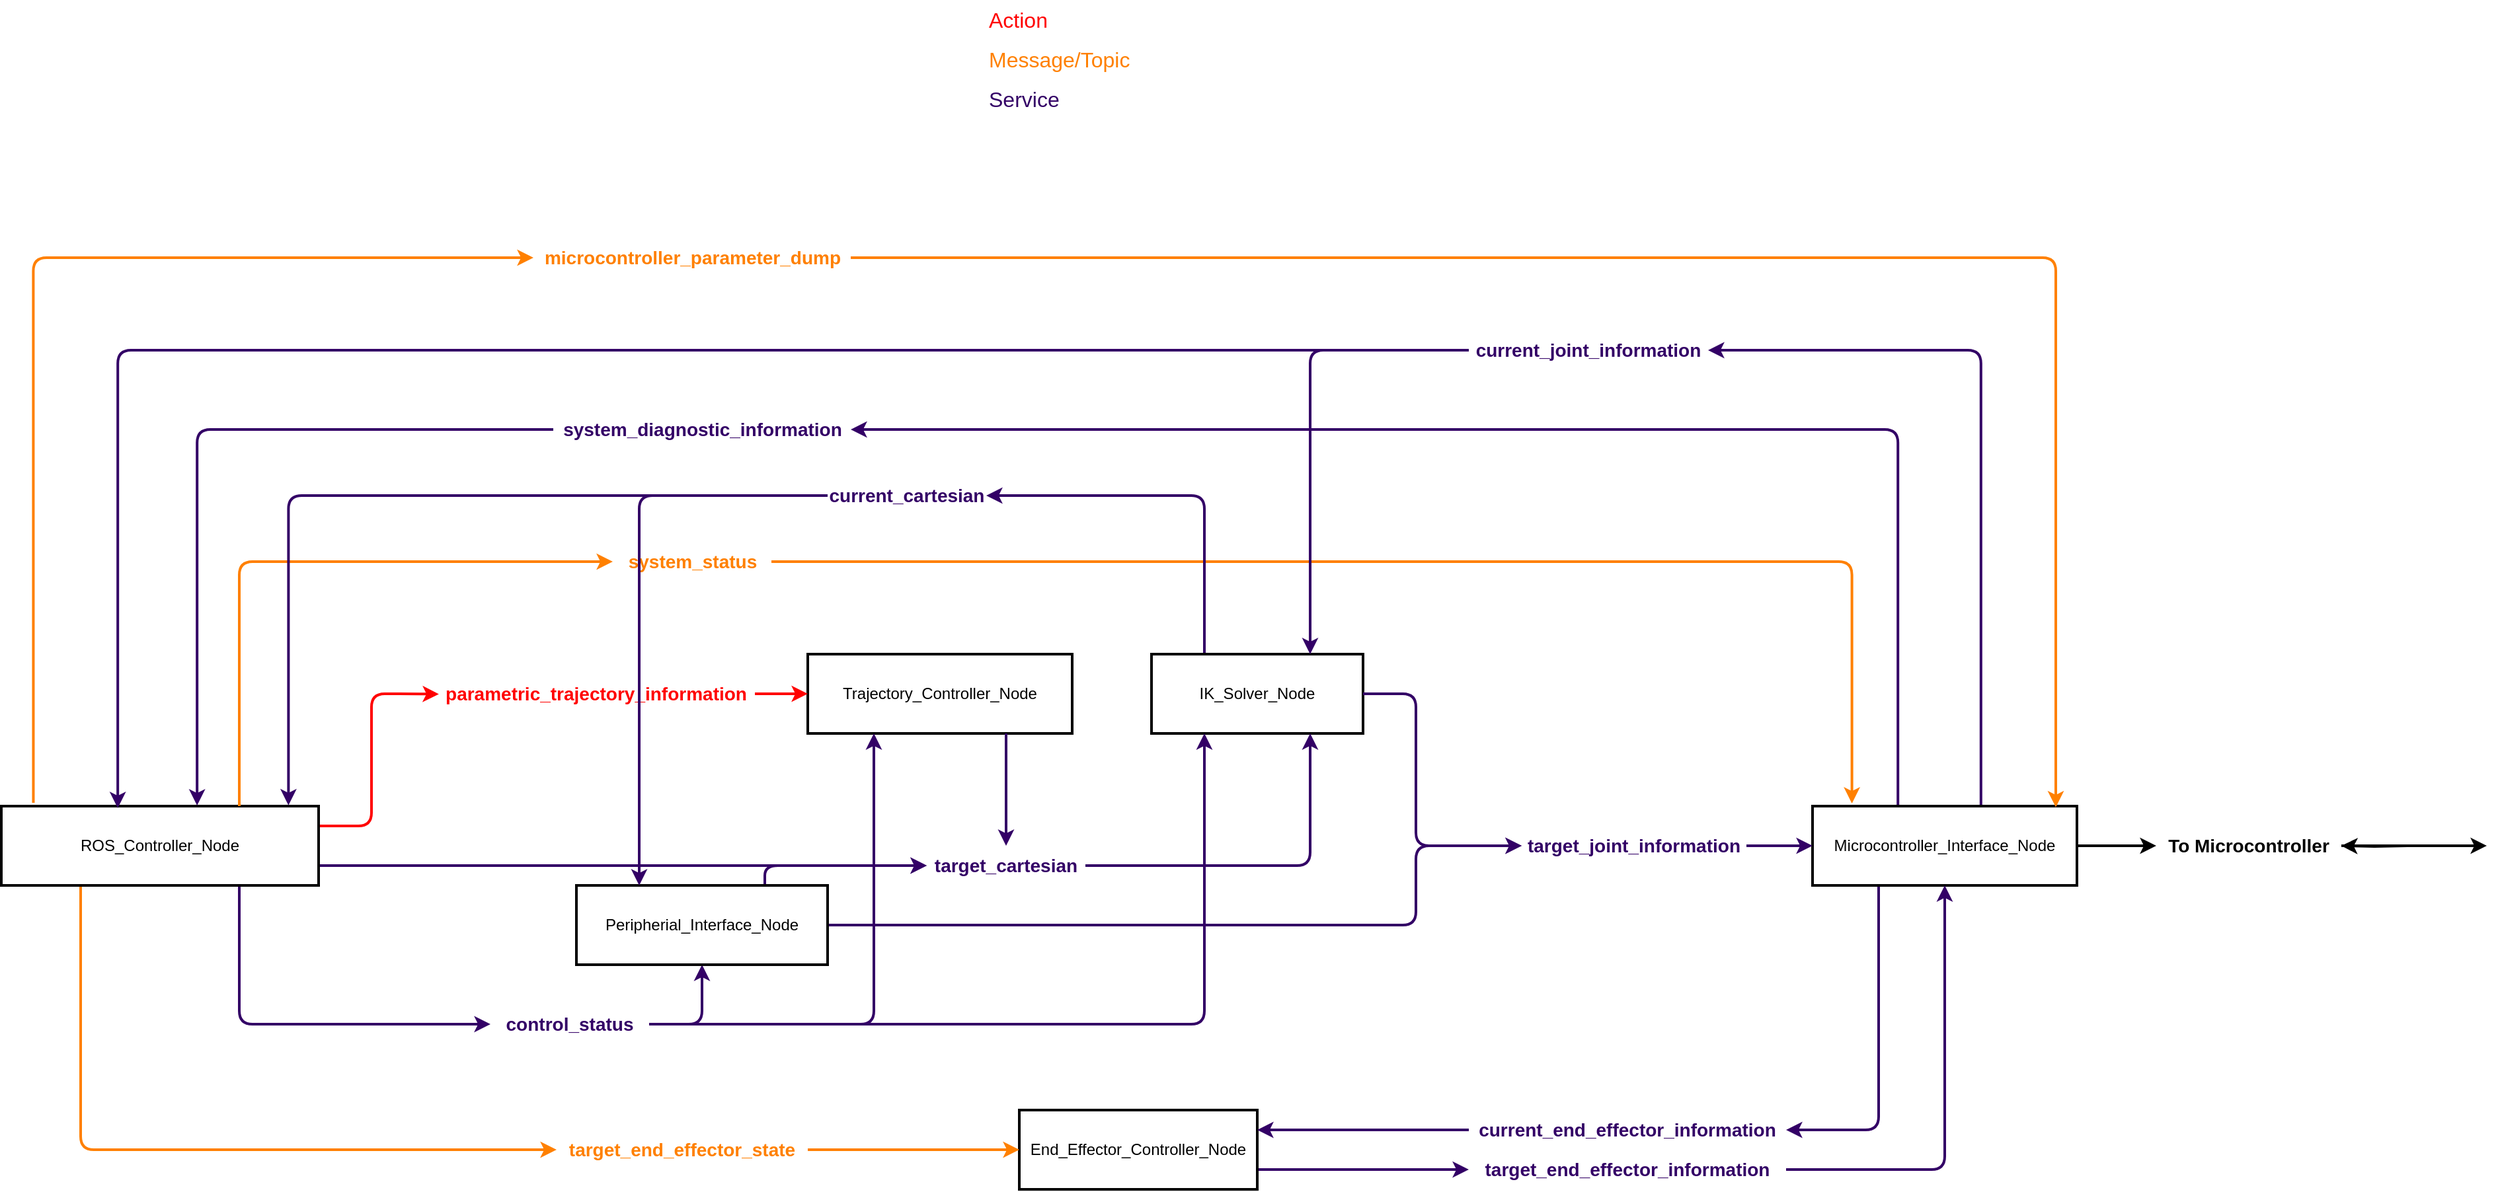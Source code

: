 <mxfile version="24.4.13" type="device">
  <diagram id="R2lEEEUBdFMjLlhIrx00" name="Page-1">
    <mxGraphModel dx="4720" dy="3355" grid="1" gridSize="10" guides="1" tooltips="1" connect="1" arrows="1" fold="1" page="1" pageScale="1" pageWidth="850" pageHeight="1100" math="0" shadow="0" extFonts="Permanent Marker^https://fonts.googleapis.com/css?family=Permanent+Marker">
      <root>
        <mxCell id="0" />
        <mxCell id="1" parent="0" />
        <mxCell id="jHpQRTPUm73WB0wf3Dqe-55" style="edgeStyle=orthogonalEdgeStyle;rounded=1;orthogonalLoop=1;jettySize=auto;html=1;exitX=0.25;exitY=1;exitDx=0;exitDy=0;entryX=1;entryY=0.5;entryDx=0;entryDy=0;strokeWidth=2;curved=0;jumpStyle=line;strokeColor=#330066;" parent="1" source="jHpQRTPUm73WB0wf3Dqe-2" target="jHpQRTPUm73WB0wf3Dqe-54" edge="1">
          <mxGeometry relative="1" as="geometry" />
        </mxCell>
        <mxCell id="jHpQRTPUm73WB0wf3Dqe-92" value="" style="edgeStyle=orthogonalEdgeStyle;rounded=0;orthogonalLoop=1;jettySize=auto;html=1;strokeWidth=2;" parent="1" target="jHpQRTPUm73WB0wf3Dqe-88" edge="1">
          <mxGeometry relative="1" as="geometry">
            <mxPoint x="1660" y="320" as="sourcePoint" />
          </mxGeometry>
        </mxCell>
        <mxCell id="kW0MzSgPqo5yttDoxU_o-33" value="" style="edgeStyle=orthogonalEdgeStyle;rounded=0;orthogonalLoop=1;jettySize=auto;html=1;strokeColor=#000000;strokeWidth=2;align=center;verticalAlign=middle;fontFamily=Helvetica;fontSize=11;fontColor=default;labelBackgroundColor=default;endArrow=classic;exitX=1;exitY=0.5;exitDx=0;exitDy=0;" parent="1" source="jHpQRTPUm73WB0wf3Dqe-2" target="jHpQRTPUm73WB0wf3Dqe-88" edge="1">
          <mxGeometry relative="1" as="geometry" />
        </mxCell>
        <mxCell id="kW0MzSgPqo5yttDoxU_o-45" style="edgeStyle=orthogonalEdgeStyle;rounded=1;orthogonalLoop=1;jettySize=auto;html=1;exitX=0.323;exitY=0.003;exitDx=0;exitDy=0;entryX=1;entryY=0.5;entryDx=0;entryDy=0;strokeColor=#330066;strokeWidth=2;align=center;verticalAlign=middle;fontFamily=Helvetica;fontSize=11;fontColor=default;labelBackgroundColor=default;endArrow=classic;exitPerimeter=0;curved=0;" parent="1" source="jHpQRTPUm73WB0wf3Dqe-2" target="kW0MzSgPqo5yttDoxU_o-4" edge="1">
          <mxGeometry relative="1" as="geometry" />
        </mxCell>
        <mxCell id="kW0MzSgPqo5yttDoxU_o-46" style="edgeStyle=orthogonalEdgeStyle;rounded=1;orthogonalLoop=1;jettySize=auto;html=1;exitX=0.637;exitY=0.003;exitDx=0;exitDy=0;entryX=1;entryY=0.5;entryDx=0;entryDy=0;strokeColor=#330066;strokeWidth=2;align=center;verticalAlign=middle;fontFamily=Helvetica;fontSize=11;fontColor=default;labelBackgroundColor=default;endArrow=classic;exitPerimeter=0;curved=0;" parent="1" source="jHpQRTPUm73WB0wf3Dqe-2" target="kW0MzSgPqo5yttDoxU_o-38" edge="1">
          <mxGeometry relative="1" as="geometry" />
        </mxCell>
        <mxCell id="jHpQRTPUm73WB0wf3Dqe-2" value="Microcontroller_Interface_Node" style="rounded=0;whiteSpace=wrap;html=1;strokeWidth=2;" parent="1" vertex="1">
          <mxGeometry x="1210" y="290" width="200" height="60" as="geometry" />
        </mxCell>
        <mxCell id="jHpQRTPUm73WB0wf3Dqe-17" style="edgeStyle=orthogonalEdgeStyle;rounded=1;orthogonalLoop=1;jettySize=auto;html=1;exitX=0.25;exitY=1;exitDx=0;exitDy=0;entryX=0;entryY=0.5;entryDx=0;entryDy=0;strokeWidth=2;jumpStyle=line;curved=0;strokeColor=#FF8000;" parent="1" source="jHpQRTPUm73WB0wf3Dqe-3" target="jHpQRTPUm73WB0wf3Dqe-58" edge="1">
          <mxGeometry relative="1" as="geometry" />
        </mxCell>
        <mxCell id="jHpQRTPUm73WB0wf3Dqe-66" style="edgeStyle=orthogonalEdgeStyle;rounded=0;orthogonalLoop=1;jettySize=auto;html=1;exitX=1;exitY=0.75;exitDx=0;exitDy=0;entryX=0;entryY=0.5;entryDx=0;entryDy=0;strokeWidth=2;strokeColor=#330066;" parent="1" source="jHpQRTPUm73WB0wf3Dqe-3" target="jHpQRTPUm73WB0wf3Dqe-63" edge="1">
          <mxGeometry relative="1" as="geometry" />
        </mxCell>
        <mxCell id="jHpQRTPUm73WB0wf3Dqe-69" style="edgeStyle=orthogonalEdgeStyle;rounded=1;orthogonalLoop=1;jettySize=auto;html=1;exitX=1;exitY=0.25;exitDx=0;exitDy=0;entryX=0.004;entryY=0.509;entryDx=0;entryDy=0;strokeWidth=2;curved=0;entryPerimeter=0;strokeColor=#FF0000;" parent="1" source="jHpQRTPUm73WB0wf3Dqe-3" target="jHpQRTPUm73WB0wf3Dqe-68" edge="1">
          <mxGeometry relative="1" as="geometry">
            <mxPoint x="20" y="350" as="sourcePoint" />
            <mxPoint x="135" y="410" as="targetPoint" />
            <Array as="points">
              <mxPoint x="120" y="305" />
              <mxPoint x="120" y="205" />
              <mxPoint x="151" y="205" />
            </Array>
          </mxGeometry>
        </mxCell>
        <mxCell id="jHpQRTPUm73WB0wf3Dqe-84" style="edgeStyle=orthogonalEdgeStyle;rounded=1;orthogonalLoop=1;jettySize=auto;html=1;exitX=0.101;exitY=-0.041;exitDx=0;exitDy=0;entryX=0;entryY=0.5;entryDx=0;entryDy=0;strokeWidth=2;curved=0;strokeColor=#FF8000;exitPerimeter=0;" parent="1" source="jHpQRTPUm73WB0wf3Dqe-3" target="jHpQRTPUm73WB0wf3Dqe-83" edge="1">
          <mxGeometry relative="1" as="geometry">
            <Array as="points">
              <mxPoint x="-136" y="-125" />
            </Array>
          </mxGeometry>
        </mxCell>
        <mxCell id="kW0MzSgPqo5yttDoxU_o-22" style="edgeStyle=orthogonalEdgeStyle;rounded=1;orthogonalLoop=1;jettySize=auto;html=1;exitX=0.75;exitY=1;exitDx=0;exitDy=0;entryX=0;entryY=0.5;entryDx=0;entryDy=0;strokeColor=#330066;strokeWidth=2;align=center;verticalAlign=middle;fontFamily=Helvetica;fontSize=11;fontColor=default;labelBackgroundColor=default;endArrow=classic;curved=0;" parent="1" source="jHpQRTPUm73WB0wf3Dqe-3" target="kW0MzSgPqo5yttDoxU_o-21" edge="1">
          <mxGeometry relative="1" as="geometry" />
        </mxCell>
        <mxCell id="jHpQRTPUm73WB0wf3Dqe-3" value="ROS_Controller_Node" style="rounded=0;whiteSpace=wrap;html=1;strokeWidth=2;" parent="1" vertex="1">
          <mxGeometry x="-160" y="290" width="240" height="60" as="geometry" />
        </mxCell>
        <mxCell id="jHpQRTPUm73WB0wf3Dqe-26" style="edgeStyle=orthogonalEdgeStyle;rounded=1;orthogonalLoop=1;jettySize=auto;html=1;strokeWidth=2;jumpStyle=line;curved=0;strokeColor=#FF8000;exitX=1;exitY=0.5;exitDx=0;exitDy=0;entryX=0.149;entryY=-0.033;entryDx=0;entryDy=0;entryPerimeter=0;" parent="1" source="kW0MzSgPqo5yttDoxU_o-2" target="jHpQRTPUm73WB0wf3Dqe-2" edge="1">
          <mxGeometry relative="1" as="geometry">
            <mxPoint x="1180" y="90" as="sourcePoint" />
            <mxPoint x="1411" y="290" as="targetPoint" />
          </mxGeometry>
        </mxCell>
        <mxCell id="kW0MzSgPqo5yttDoxU_o-3" style="edgeStyle=orthogonalEdgeStyle;rounded=1;orthogonalLoop=1;jettySize=auto;html=1;exitX=0.75;exitY=0;exitDx=0;exitDy=0;entryX=0;entryY=0.5;entryDx=0;entryDy=0;strokeWidth=2;strokeColor=#FF8000;curved=0;" parent="1" source="jHpQRTPUm73WB0wf3Dqe-3" target="kW0MzSgPqo5yttDoxU_o-2" edge="1">
          <mxGeometry relative="1" as="geometry">
            <mxPoint x="870" y="120" as="sourcePoint" />
            <Array as="points">
              <mxPoint x="20" y="105" />
            </Array>
          </mxGeometry>
        </mxCell>
        <mxCell id="jHpQRTPUm73WB0wf3Dqe-25" style="edgeStyle=orthogonalEdgeStyle;rounded=1;orthogonalLoop=1;jettySize=auto;html=1;exitX=1;exitY=0.5;exitDx=0;exitDy=0;strokeWidth=2;jumpStyle=line;curved=0;strokeColor=#330066;entryX=0.5;entryY=1;entryDx=0;entryDy=0;" parent="1" source="jHpQRTPUm73WB0wf3Dqe-44" target="jHpQRTPUm73WB0wf3Dqe-2" edge="1">
          <mxGeometry relative="1" as="geometry">
            <mxPoint x="1480" y="350" as="targetPoint" />
            <Array as="points">
              <mxPoint x="1310" y="565" />
            </Array>
          </mxGeometry>
        </mxCell>
        <mxCell id="jHpQRTPUm73WB0wf3Dqe-46" style="edgeStyle=orthogonalEdgeStyle;rounded=1;orthogonalLoop=1;jettySize=auto;html=1;exitX=1;exitY=0.75;exitDx=0;exitDy=0;curved=0;jumpStyle=line;strokeWidth=2;strokeColor=#330066;" parent="1" source="jHpQRTPUm73WB0wf3Dqe-7" target="jHpQRTPUm73WB0wf3Dqe-44" edge="1">
          <mxGeometry relative="1" as="geometry" />
        </mxCell>
        <mxCell id="jHpQRTPUm73WB0wf3Dqe-7" value="End_Effector_Controller_Node" style="rounded=0;whiteSpace=wrap;html=1;strokeWidth=2;" parent="1" vertex="1">
          <mxGeometry x="610" y="520" width="180" height="60" as="geometry" />
        </mxCell>
        <mxCell id="jHpQRTPUm73WB0wf3Dqe-28" style="edgeStyle=orthogonalEdgeStyle;rounded=1;orthogonalLoop=1;jettySize=auto;html=1;exitX=1;exitY=0.5;exitDx=0;exitDy=0;entryX=0;entryY=0.5;entryDx=0;entryDy=0;strokeWidth=2;jumpStyle=line;curved=0;strokeColor=#330066;" parent="1" source="jHpQRTPUm73WB0wf3Dqe-41" target="jHpQRTPUm73WB0wf3Dqe-2" edge="1">
          <mxGeometry relative="1" as="geometry" />
        </mxCell>
        <mxCell id="j6lgg-QfOITLdSkyjUTj-4" style="edgeStyle=orthogonalEdgeStyle;rounded=1;orthogonalLoop=1;jettySize=auto;html=1;exitX=0.25;exitY=0;exitDx=0;exitDy=0;entryX=1;entryY=0.5;entryDx=0;entryDy=0;curved=0;strokeColor=#330066;strokeWidth=2;" edge="1" parent="1" source="jHpQRTPUm73WB0wf3Dqe-19" target="j6lgg-QfOITLdSkyjUTj-3">
          <mxGeometry relative="1" as="geometry" />
        </mxCell>
        <mxCell id="jHpQRTPUm73WB0wf3Dqe-19" value="IK_Solver_Node" style="rounded=0;whiteSpace=wrap;html=1;strokeWidth=2;" parent="1" vertex="1">
          <mxGeometry x="710" y="175" width="160" height="60" as="geometry" />
        </mxCell>
        <mxCell id="jHpQRTPUm73WB0wf3Dqe-21" value="Trajectory_Controller_Node" style="rounded=0;whiteSpace=wrap;html=1;strokeWidth=2;" parent="1" vertex="1">
          <mxGeometry x="450" y="175" width="200" height="60" as="geometry" />
        </mxCell>
        <mxCell id="jHpQRTPUm73WB0wf3Dqe-40" style="edgeStyle=orthogonalEdgeStyle;rounded=1;orthogonalLoop=1;jettySize=auto;html=1;entryX=0.75;entryY=1;entryDx=0;entryDy=0;curved=0;strokeWidth=2;jumpStyle=line;exitX=1;exitY=0.5;exitDx=0;exitDy=0;strokeColor=#330066;" parent="1" source="jHpQRTPUm73WB0wf3Dqe-63" target="jHpQRTPUm73WB0wf3Dqe-19" edge="1">
          <mxGeometry relative="1" as="geometry">
            <mxPoint x="310" y="320" as="sourcePoint" />
            <Array as="points">
              <mxPoint x="830" y="335" />
            </Array>
          </mxGeometry>
        </mxCell>
        <mxCell id="jHpQRTPUm73WB0wf3Dqe-42" value="" style="edgeStyle=orthogonalEdgeStyle;rounded=1;orthogonalLoop=1;jettySize=auto;html=1;exitX=1;exitY=0.5;exitDx=0;exitDy=0;entryX=0;entryY=0.5;entryDx=0;entryDy=0;strokeWidth=2;jumpStyle=line;curved=0;strokeColor=#330066;" parent="1" source="jHpQRTPUm73WB0wf3Dqe-19" target="jHpQRTPUm73WB0wf3Dqe-41" edge="1">
          <mxGeometry relative="1" as="geometry">
            <mxPoint x="900" y="380" as="sourcePoint" />
            <mxPoint x="1030" y="320" as="targetPoint" />
            <Array as="points">
              <mxPoint x="910" y="205" />
              <mxPoint x="910" y="320" />
            </Array>
          </mxGeometry>
        </mxCell>
        <mxCell id="jHpQRTPUm73WB0wf3Dqe-41" value="&lt;font color=&quot;#330066&quot; style=&quot;font-size: 14px;&quot;&gt;&lt;b style=&quot;&quot;&gt;target_joint_information&lt;/b&gt;&lt;/font&gt;" style="text;html=1;align=center;verticalAlign=middle;whiteSpace=wrap;rounded=0;strokeWidth=2;" parent="1" vertex="1">
          <mxGeometry x="990" y="305" width="170" height="30" as="geometry" />
        </mxCell>
        <mxCell id="jHpQRTPUm73WB0wf3Dqe-44" value="&lt;font color=&quot;#330066&quot;&gt;&lt;span style=&quot;font-size: 14px;&quot;&gt;&lt;b&gt;target_end_effector_information&lt;/b&gt;&lt;/span&gt;&lt;/font&gt;" style="text;html=1;align=center;verticalAlign=middle;whiteSpace=wrap;rounded=0;strokeWidth=2;" parent="1" vertex="1">
          <mxGeometry x="950" y="550" width="240" height="30" as="geometry" />
        </mxCell>
        <mxCell id="jHpQRTPUm73WB0wf3Dqe-56" style="edgeStyle=orthogonalEdgeStyle;rounded=1;orthogonalLoop=1;jettySize=auto;html=1;exitX=0;exitY=0.5;exitDx=0;exitDy=0;entryX=1;entryY=0.25;entryDx=0;entryDy=0;strokeWidth=2;curved=0;strokeColor=#330066;" parent="1" source="jHpQRTPUm73WB0wf3Dqe-54" target="jHpQRTPUm73WB0wf3Dqe-7" edge="1">
          <mxGeometry relative="1" as="geometry" />
        </mxCell>
        <mxCell id="jHpQRTPUm73WB0wf3Dqe-54" value="&lt;span style=&quot;font-size: 14px;&quot;&gt;&lt;b style=&quot;&quot;&gt;&lt;font color=&quot;#330066&quot;&gt;current_end_effector_information&lt;/font&gt;&lt;/b&gt;&lt;/span&gt;" style="text;html=1;align=center;verticalAlign=middle;whiteSpace=wrap;rounded=0;strokeWidth=2;" parent="1" vertex="1">
          <mxGeometry x="950" y="520" width="240" height="30" as="geometry" />
        </mxCell>
        <mxCell id="jHpQRTPUm73WB0wf3Dqe-59" style="edgeStyle=orthogonalEdgeStyle;rounded=0;orthogonalLoop=1;jettySize=auto;html=1;exitX=1;exitY=0.5;exitDx=0;exitDy=0;entryX=0;entryY=0.5;entryDx=0;entryDy=0;strokeWidth=2;strokeColor=#FF8000;" parent="1" source="jHpQRTPUm73WB0wf3Dqe-58" target="jHpQRTPUm73WB0wf3Dqe-7" edge="1">
          <mxGeometry relative="1" as="geometry" />
        </mxCell>
        <mxCell id="jHpQRTPUm73WB0wf3Dqe-58" value="&lt;span style=&quot;font-size: 14px;&quot;&gt;&lt;b style=&quot;&quot;&gt;&lt;font color=&quot;#ff8000&quot;&gt;target_end_effector_state&lt;/font&gt;&lt;/b&gt;&lt;/span&gt;" style="text;html=1;align=center;verticalAlign=middle;whiteSpace=wrap;rounded=0;strokeWidth=2;" parent="1" vertex="1">
          <mxGeometry x="260" y="535" width="190" height="30" as="geometry" />
        </mxCell>
        <mxCell id="jHpQRTPUm73WB0wf3Dqe-63" value="&lt;span style=&quot;font-size: 14px;&quot;&gt;&lt;b style=&quot;&quot;&gt;&lt;font color=&quot;#330066&quot;&gt;target_cartesian&lt;/font&gt;&lt;/b&gt;&lt;/span&gt;" style="text;html=1;align=center;verticalAlign=middle;whiteSpace=wrap;rounded=0;strokeWidth=2;" parent="1" vertex="1">
          <mxGeometry x="540" y="320" width="120" height="30" as="geometry" />
        </mxCell>
        <mxCell id="jHpQRTPUm73WB0wf3Dqe-70" style="edgeStyle=orthogonalEdgeStyle;rounded=1;orthogonalLoop=1;jettySize=auto;html=1;exitX=1;exitY=0.5;exitDx=0;exitDy=0;entryX=0;entryY=0.5;entryDx=0;entryDy=0;strokeWidth=2;jumpStyle=line;curved=0;strokeColor=#FF0000;" parent="1" source="jHpQRTPUm73WB0wf3Dqe-68" target="jHpQRTPUm73WB0wf3Dqe-21" edge="1">
          <mxGeometry relative="1" as="geometry" />
        </mxCell>
        <mxCell id="jHpQRTPUm73WB0wf3Dqe-68" value="&lt;span style=&quot;font-size: 14px;&quot;&gt;&lt;b style=&quot;&quot;&gt;&lt;font color=&quot;#ff0000&quot;&gt;parametric_trajectory_information&lt;/font&gt;&lt;/b&gt;&lt;/span&gt;" style="text;html=1;align=center;verticalAlign=middle;whiteSpace=wrap;rounded=0;strokeWidth=2;" parent="1" vertex="1">
          <mxGeometry x="170" y="190" width="240" height="30" as="geometry" />
        </mxCell>
        <mxCell id="jHpQRTPUm73WB0wf3Dqe-77" style="edgeStyle=orthogonalEdgeStyle;rounded=1;orthogonalLoop=1;jettySize=auto;html=1;exitX=0.75;exitY=1;exitDx=0;exitDy=0;strokeWidth=2;curved=0;startArrow=none;startFill=0;endArrow=classic;endFill=1;strokeColor=#330066;entryX=0.5;entryY=0;entryDx=0;entryDy=0;" parent="1" source="jHpQRTPUm73WB0wf3Dqe-21" target="jHpQRTPUm73WB0wf3Dqe-63" edge="1">
          <mxGeometry relative="1" as="geometry">
            <mxPoint x="600" y="330" as="targetPoint" />
            <Array as="points">
              <mxPoint x="600" y="320" />
            </Array>
            <mxPoint x="630" y="365" as="sourcePoint" />
          </mxGeometry>
        </mxCell>
        <mxCell id="jHpQRTPUm73WB0wf3Dqe-85" style="edgeStyle=orthogonalEdgeStyle;rounded=1;orthogonalLoop=1;jettySize=auto;html=1;exitX=1;exitY=0.5;exitDx=0;exitDy=0;entryX=0.92;entryY=0.014;entryDx=0;entryDy=0;strokeWidth=2;curved=0;strokeColor=#FF8000;entryPerimeter=0;" parent="1" source="jHpQRTPUm73WB0wf3Dqe-83" target="jHpQRTPUm73WB0wf3Dqe-2" edge="1">
          <mxGeometry relative="1" as="geometry" />
        </mxCell>
        <mxCell id="jHpQRTPUm73WB0wf3Dqe-83" value="&lt;font color=&quot;#ff8000&quot; style=&quot;font-size: 14px;&quot;&gt;&lt;b style=&quot;&quot;&gt;microcontroller_parameter_dump&lt;/b&gt;&lt;/font&gt;" style="text;html=1;align=center;verticalAlign=middle;whiteSpace=wrap;rounded=0;strokeWidth=2;" parent="1" vertex="1">
          <mxGeometry x="242.5" y="-140" width="240" height="30" as="geometry" />
        </mxCell>
        <mxCell id="jHpQRTPUm73WB0wf3Dqe-95" style="edgeStyle=orthogonalEdgeStyle;rounded=0;orthogonalLoop=1;jettySize=auto;html=1;exitX=1;exitY=0.5;exitDx=0;exitDy=0;strokeWidth=2;" parent="1" source="jHpQRTPUm73WB0wf3Dqe-88" edge="1">
          <mxGeometry relative="1" as="geometry">
            <mxPoint x="1720" y="320" as="targetPoint" />
          </mxGeometry>
        </mxCell>
        <mxCell id="jHpQRTPUm73WB0wf3Dqe-88" value="&lt;font style=&quot;font-size: 14px;&quot;&gt;&lt;b style=&quot;&quot;&gt;To Microcontroller&lt;/b&gt;&lt;/font&gt;" style="text;html=1;align=center;verticalAlign=middle;whiteSpace=wrap;rounded=0;strokeWidth=2;" parent="1" vertex="1">
          <mxGeometry x="1470" y="305" width="140" height="30" as="geometry" />
        </mxCell>
        <mxCell id="kW0MzSgPqo5yttDoxU_o-2" value="&lt;p style=&quot;line-height: 120%;&quot;&gt;&lt;span style=&quot;font-size: 14px;&quot;&gt;&lt;b style=&quot;&quot;&gt;&lt;font color=&quot;#ff8000&quot;&gt;system_status&lt;/font&gt;&lt;/b&gt;&lt;/span&gt;&lt;/p&gt;" style="text;html=1;align=center;verticalAlign=middle;whiteSpace=wrap;rounded=0;strokeWidth=2;" parent="1" vertex="1">
          <mxGeometry x="302.5" y="90" width="120" height="30" as="geometry" />
        </mxCell>
        <mxCell id="kW0MzSgPqo5yttDoxU_o-7" style="edgeStyle=orthogonalEdgeStyle;curved=0;rounded=1;jumpStyle=line;orthogonalLoop=1;jettySize=auto;html=1;exitX=0;exitY=0.5;exitDx=0;exitDy=0;strokeColor=#330066;strokeWidth=2;align=center;verticalAlign=middle;fontFamily=Helvetica;fontSize=11;fontColor=default;labelBackgroundColor=default;endArrow=classic;entryX=0.617;entryY=-0.008;entryDx=0;entryDy=0;entryPerimeter=0;" parent="1" source="kW0MzSgPqo5yttDoxU_o-4" target="jHpQRTPUm73WB0wf3Dqe-3" edge="1">
          <mxGeometry relative="1" as="geometry" />
        </mxCell>
        <mxCell id="kW0MzSgPqo5yttDoxU_o-4" value="&lt;font color=&quot;#330066&quot;&gt;&lt;span style=&quot;font-size: 14px;&quot;&gt;&lt;b&gt;system_diagnostic_information&lt;/b&gt;&lt;/span&gt;&lt;/font&gt;" style="text;html=1;align=center;verticalAlign=middle;whiteSpace=wrap;rounded=0;strokeWidth=2;" parent="1" vertex="1">
          <mxGeometry x="257.5" y="-10" width="225" height="30" as="geometry" />
        </mxCell>
        <mxCell id="kW0MzSgPqo5yttDoxU_o-23" style="edgeStyle=orthogonalEdgeStyle;rounded=1;orthogonalLoop=1;jettySize=auto;html=1;exitX=1;exitY=0.5;exitDx=0;exitDy=0;entryX=0.25;entryY=1;entryDx=0;entryDy=0;strokeColor=#330066;strokeWidth=2;align=center;verticalAlign=middle;fontFamily=Helvetica;fontSize=11;fontColor=default;labelBackgroundColor=default;endArrow=classic;curved=0;" parent="1" source="kW0MzSgPqo5yttDoxU_o-21" target="jHpQRTPUm73WB0wf3Dqe-21" edge="1">
          <mxGeometry relative="1" as="geometry" />
        </mxCell>
        <mxCell id="kW0MzSgPqo5yttDoxU_o-25" style="edgeStyle=orthogonalEdgeStyle;rounded=1;orthogonalLoop=1;jettySize=auto;html=1;exitX=1;exitY=0.5;exitDx=0;exitDy=0;entryX=0.25;entryY=1;entryDx=0;entryDy=0;strokeColor=#330066;strokeWidth=2;align=center;verticalAlign=middle;fontFamily=Helvetica;fontSize=11;fontColor=default;labelBackgroundColor=default;endArrow=classic;curved=0;jumpStyle=none;" parent="1" source="kW0MzSgPqo5yttDoxU_o-21" target="jHpQRTPUm73WB0wf3Dqe-19" edge="1">
          <mxGeometry relative="1" as="geometry" />
        </mxCell>
        <mxCell id="vLRM1ft7kHvfUlZFKwjk-26" style="edgeStyle=orthogonalEdgeStyle;curved=0;rounded=1;orthogonalLoop=1;jettySize=auto;html=1;exitX=1;exitY=0.5;exitDx=0;exitDy=0;entryX=0.5;entryY=1;entryDx=0;entryDy=0;strokeColor=#330066;strokeWidth=2;align=center;verticalAlign=middle;fontFamily=Helvetica;fontSize=11;fontColor=default;labelBackgroundColor=default;endArrow=classic;" parent="1" source="kW0MzSgPqo5yttDoxU_o-21" target="vLRM1ft7kHvfUlZFKwjk-19" edge="1">
          <mxGeometry relative="1" as="geometry" />
        </mxCell>
        <mxCell id="kW0MzSgPqo5yttDoxU_o-21" value="&lt;p style=&quot;line-height: 120%;&quot;&gt;&lt;span style=&quot;font-size: 14px;&quot;&gt;&lt;b style=&quot;&quot;&gt;&lt;font color=&quot;#330066&quot;&gt;control_status&lt;/font&gt;&lt;/b&gt;&lt;/span&gt;&lt;/p&gt;" style="text;html=1;align=center;verticalAlign=middle;whiteSpace=wrap;rounded=0;strokeWidth=2;" parent="1" vertex="1">
          <mxGeometry x="210" y="440" width="120" height="30" as="geometry" />
        </mxCell>
        <mxCell id="kW0MzSgPqo5yttDoxU_o-41" style="edgeStyle=orthogonalEdgeStyle;rounded=1;orthogonalLoop=1;jettySize=auto;html=1;exitX=0;exitY=0.5;exitDx=0;exitDy=0;entryX=0.367;entryY=0.025;entryDx=0;entryDy=0;strokeColor=#330066;strokeWidth=2;align=center;verticalAlign=middle;fontFamily=Helvetica;fontSize=11;fontColor=default;labelBackgroundColor=default;endArrow=classic;curved=0;entryPerimeter=0;" parent="1" source="kW0MzSgPqo5yttDoxU_o-38" target="jHpQRTPUm73WB0wf3Dqe-3" edge="1">
          <mxGeometry relative="1" as="geometry" />
        </mxCell>
        <mxCell id="j6lgg-QfOITLdSkyjUTj-1" style="edgeStyle=orthogonalEdgeStyle;rounded=1;orthogonalLoop=1;jettySize=auto;html=1;exitX=0;exitY=0.5;exitDx=0;exitDy=0;entryX=0.75;entryY=0;entryDx=0;entryDy=0;strokeWidth=2;strokeColor=#330066;curved=0;" edge="1" parent="1" source="kW0MzSgPqo5yttDoxU_o-38" target="jHpQRTPUm73WB0wf3Dqe-19">
          <mxGeometry relative="1" as="geometry" />
        </mxCell>
        <mxCell id="kW0MzSgPqo5yttDoxU_o-38" value="&lt;font color=&quot;#330066&quot;&gt;&lt;span style=&quot;font-size: 14px;&quot;&gt;&lt;b&gt;current_joint_information&lt;/b&gt;&lt;/span&gt;&lt;/font&gt;" style="text;html=1;align=center;verticalAlign=middle;whiteSpace=wrap;rounded=0;strokeWidth=2;" parent="1" vertex="1">
          <mxGeometry x="950" y="-70" width="181" height="30" as="geometry" />
        </mxCell>
        <mxCell id="vLRM1ft7kHvfUlZFKwjk-22" style="edgeStyle=orthogonalEdgeStyle;curved=0;rounded=1;orthogonalLoop=1;jettySize=auto;html=1;exitX=0.75;exitY=0;exitDx=0;exitDy=0;entryX=0;entryY=0.5;entryDx=0;entryDy=0;strokeColor=#330066;strokeWidth=2;align=center;verticalAlign=middle;fontFamily=Helvetica;fontSize=11;fontColor=default;labelBackgroundColor=default;endArrow=classic;" parent="1" source="vLRM1ft7kHvfUlZFKwjk-19" target="jHpQRTPUm73WB0wf3Dqe-63" edge="1">
          <mxGeometry relative="1" as="geometry">
            <Array as="points">
              <mxPoint x="417" y="335" />
            </Array>
          </mxGeometry>
        </mxCell>
        <mxCell id="vLRM1ft7kHvfUlZFKwjk-24" style="edgeStyle=orthogonalEdgeStyle;curved=0;rounded=1;orthogonalLoop=1;jettySize=auto;html=1;exitX=1;exitY=0.5;exitDx=0;exitDy=0;entryX=0;entryY=0.5;entryDx=0;entryDy=0;strokeColor=#330066;strokeWidth=2;align=center;verticalAlign=middle;fontFamily=Helvetica;fontSize=11;fontColor=default;labelBackgroundColor=default;endArrow=classic;" parent="1" source="vLRM1ft7kHvfUlZFKwjk-19" target="jHpQRTPUm73WB0wf3Dqe-41" edge="1">
          <mxGeometry relative="1" as="geometry">
            <Array as="points">
              <mxPoint x="910" y="380" />
              <mxPoint x="910" y="320" />
            </Array>
          </mxGeometry>
        </mxCell>
        <mxCell id="vLRM1ft7kHvfUlZFKwjk-19" value="Peripherial_Interface_Node" style="rounded=0;whiteSpace=wrap;html=1;strokeWidth=2;" parent="1" vertex="1">
          <mxGeometry x="275" y="350" width="190" height="60" as="geometry" />
        </mxCell>
        <mxCell id="j6lgg-QfOITLdSkyjUTj-5" style="edgeStyle=orthogonalEdgeStyle;curved=0;rounded=1;orthogonalLoop=1;jettySize=auto;html=1;exitX=0;exitY=0.5;exitDx=0;exitDy=0;entryX=0.25;entryY=0;entryDx=0;entryDy=0;strokeColor=#330066;strokeWidth=2;align=center;verticalAlign=middle;fontFamily=Helvetica;fontSize=11;fontColor=default;labelBackgroundColor=default;endArrow=classic;" edge="1" parent="1" source="j6lgg-QfOITLdSkyjUTj-3" target="vLRM1ft7kHvfUlZFKwjk-19">
          <mxGeometry relative="1" as="geometry" />
        </mxCell>
        <mxCell id="j6lgg-QfOITLdSkyjUTj-3" value="&lt;font color=&quot;#330066&quot;&gt;&lt;span style=&quot;font-size: 14px;&quot;&gt;&lt;b&gt;current_cartesian&lt;/b&gt;&lt;/span&gt;&lt;/font&gt;" style="text;html=1;align=center;verticalAlign=middle;whiteSpace=wrap;rounded=0;strokeWidth=2;" vertex="1" parent="1">
          <mxGeometry x="465" y="40" width="120" height="30" as="geometry" />
        </mxCell>
        <mxCell id="j6lgg-QfOITLdSkyjUTj-6" style="edgeStyle=orthogonalEdgeStyle;curved=0;rounded=1;orthogonalLoop=1;jettySize=auto;html=1;exitX=0;exitY=0.5;exitDx=0;exitDy=0;entryX=0.905;entryY=-0.01;entryDx=0;entryDy=0;entryPerimeter=0;strokeColor=#330066;strokeWidth=2;align=center;verticalAlign=middle;fontFamily=Helvetica;fontSize=11;fontColor=default;labelBackgroundColor=default;endArrow=classic;" edge="1" parent="1" source="j6lgg-QfOITLdSkyjUTj-3" target="jHpQRTPUm73WB0wf3Dqe-3">
          <mxGeometry relative="1" as="geometry" />
        </mxCell>
        <mxCell id="j6lgg-QfOITLdSkyjUTj-7" value="&lt;font color=&quot;#ff0000&quot; style=&quot;font-size: 16px;&quot;&gt;Action&lt;/font&gt;" style="text;html=1;align=left;verticalAlign=middle;resizable=0;points=[];autosize=1;strokeColor=none;fillColor=none;fontFamily=Helvetica;fontSize=11;fontColor=default;labelBackgroundColor=default;" vertex="1" parent="1">
          <mxGeometry x="585" y="-320" width="70" height="30" as="geometry" />
        </mxCell>
        <mxCell id="j6lgg-QfOITLdSkyjUTj-8" value="&lt;font color=&quot;#ff8000&quot; style=&quot;font-size: 16px;&quot;&gt;Message/Topic&lt;/font&gt;" style="text;html=1;align=left;verticalAlign=middle;resizable=0;points=[];autosize=1;strokeColor=none;fillColor=none;fontFamily=Helvetica;fontSize=11;fontColor=default;labelBackgroundColor=default;" vertex="1" parent="1">
          <mxGeometry x="585" y="-290" width="130" height="30" as="geometry" />
        </mxCell>
        <mxCell id="j6lgg-QfOITLdSkyjUTj-9" value="&lt;font color=&quot;#330066&quot; style=&quot;font-size: 16px;&quot;&gt;Service&lt;/font&gt;" style="text;html=1;align=left;verticalAlign=middle;resizable=0;points=[];autosize=1;strokeColor=none;fillColor=none;fontFamily=Helvetica;fontSize=11;fontColor=default;labelBackgroundColor=default;" vertex="1" parent="1">
          <mxGeometry x="585" y="-260" width="80" height="30" as="geometry" />
        </mxCell>
      </root>
    </mxGraphModel>
  </diagram>
</mxfile>
